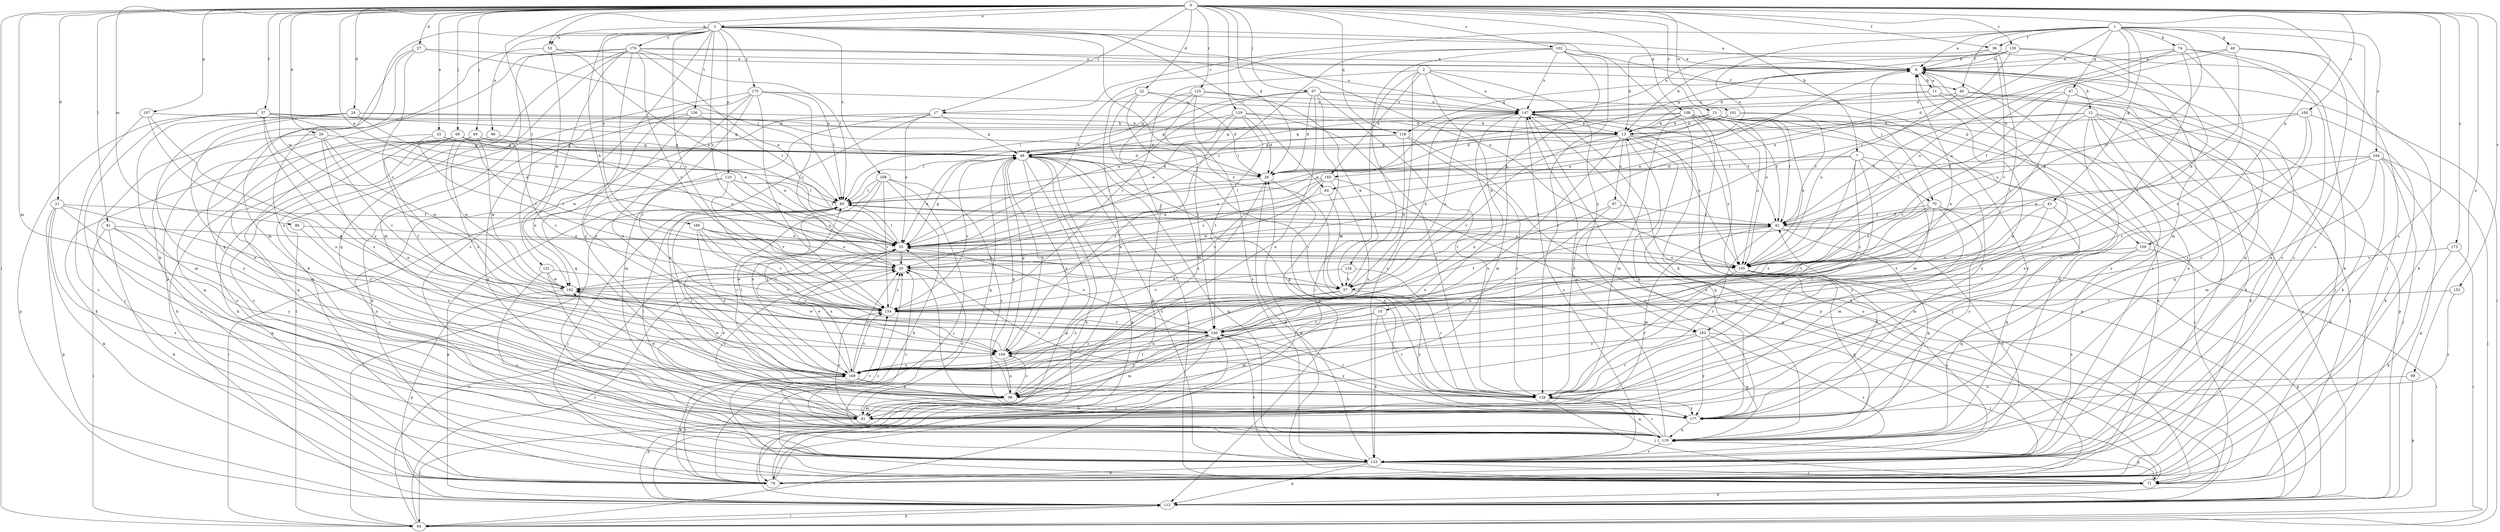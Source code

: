 strict digraph  {
0;
1;
2;
3;
6;
7;
10;
11;
12;
13;
15;
17;
20;
21;
22;
24;
26;
27;
28;
33;
35;
37;
38;
40;
42;
43;
47;
48;
49;
53;
57;
64;
67;
68;
69;
70;
71;
74;
78;
81;
84;
85;
86;
91;
96;
97;
98;
99;
100;
102;
105;
107;
108;
109;
110;
112;
118;
119;
121;
125;
126;
129;
130;
133;
134;
136;
140;
147;
152;
154;
161;
162;
164;
165;
166;
168;
169;
173;
175;
176;
177;
183;
184;
0 -> 3  [label=a];
0 -> 7  [label=b];
0 -> 15  [label=c];
0 -> 17  [label=c];
0 -> 21  [label=d];
0 -> 22  [label=d];
0 -> 24  [label=d];
0 -> 26  [label=d];
0 -> 27  [label=d];
0 -> 28  [label=d];
0 -> 33  [label=e];
0 -> 35  [label=e];
0 -> 37  [label=f];
0 -> 38  [label=f];
0 -> 53  [label=h];
0 -> 64  [label=i];
0 -> 67  [label=j];
0 -> 68  [label=j];
0 -> 69  [label=j];
0 -> 81  [label=l];
0 -> 86  [label=m];
0 -> 91  [label=m];
0 -> 99  [label=o];
0 -> 100  [label=o];
0 -> 102  [label=o];
0 -> 107  [label=p];
0 -> 108  [label=p];
0 -> 109  [label=p];
0 -> 118  [label=q];
0 -> 121  [label=r];
0 -> 125  [label=r];
0 -> 129  [label=s];
0 -> 130  [label=s];
0 -> 133  [label=s];
0 -> 152  [label=v];
0 -> 161  [label=w];
0 -> 162  [label=w];
0 -> 173  [label=y];
1 -> 6  [label=a];
1 -> 17  [label=c];
1 -> 20  [label=c];
1 -> 38  [label=f];
1 -> 40  [label=f];
1 -> 43  [label=g];
1 -> 47  [label=g];
1 -> 48  [label=g];
1 -> 74  [label=k];
1 -> 105  [label=o];
1 -> 133  [label=s];
1 -> 154  [label=v];
1 -> 164  [label=x];
1 -> 165  [label=x];
2 -> 10  [label=b];
2 -> 40  [label=f];
2 -> 133  [label=s];
2 -> 134  [label=t];
2 -> 147  [label=u];
2 -> 154  [label=v];
2 -> 165  [label=x];
2 -> 183  [label=z];
3 -> 6  [label=a];
3 -> 20  [label=c];
3 -> 53  [label=h];
3 -> 57  [label=h];
3 -> 78  [label=k];
3 -> 84  [label=l];
3 -> 96  [label=n];
3 -> 105  [label=o];
3 -> 109  [label=p];
3 -> 110  [label=p];
3 -> 133  [label=s];
3 -> 136  [label=t];
3 -> 154  [label=v];
3 -> 166  [label=x];
3 -> 168  [label=x];
3 -> 175  [label=y];
3 -> 176  [label=y];
3 -> 183  [label=z];
6 -> 11  [label=b];
6 -> 12  [label=b];
6 -> 13  [label=b];
6 -> 64  [label=i];
6 -> 70  [label=j];
6 -> 118  [label=q];
6 -> 119  [label=q];
6 -> 133  [label=s];
7 -> 28  [label=d];
7 -> 70  [label=j];
7 -> 71  [label=j];
7 -> 84  [label=l];
7 -> 126  [label=r];
7 -> 169  [label=x];
7 -> 183  [label=z];
10 -> 91  [label=m];
10 -> 126  [label=r];
10 -> 133  [label=s];
10 -> 140  [label=t];
11 -> 6  [label=a];
11 -> 35  [label=e];
11 -> 71  [label=j];
11 -> 126  [label=r];
11 -> 147  [label=u];
12 -> 13  [label=b];
12 -> 42  [label=f];
12 -> 71  [label=j];
12 -> 78  [label=k];
12 -> 112  [label=p];
12 -> 119  [label=q];
12 -> 126  [label=r];
12 -> 154  [label=v];
12 -> 177  [label=y];
13 -> 49  [label=g];
13 -> 71  [label=j];
13 -> 97  [label=n];
13 -> 98  [label=n];
13 -> 105  [label=o];
13 -> 119  [label=q];
13 -> 126  [label=r];
13 -> 154  [label=v];
15 -> 13  [label=b];
15 -> 35  [label=e];
15 -> 42  [label=f];
15 -> 49  [label=g];
15 -> 78  [label=k];
15 -> 91  [label=m];
15 -> 105  [label=o];
15 -> 112  [label=p];
15 -> 177  [label=y];
17 -> 13  [label=b];
17 -> 35  [label=e];
17 -> 49  [label=g];
17 -> 91  [label=m];
17 -> 98  [label=n];
17 -> 162  [label=w];
20 -> 6  [label=a];
20 -> 57  [label=h];
20 -> 126  [label=r];
20 -> 162  [label=w];
21 -> 42  [label=f];
21 -> 78  [label=k];
21 -> 112  [label=p];
21 -> 133  [label=s];
21 -> 177  [label=y];
21 -> 184  [label=z];
22 -> 28  [label=d];
22 -> 98  [label=n];
22 -> 112  [label=p];
22 -> 126  [label=r];
22 -> 147  [label=u];
24 -> 13  [label=b];
24 -> 28  [label=d];
24 -> 35  [label=e];
24 -> 91  [label=m];
24 -> 98  [label=n];
24 -> 177  [label=y];
26 -> 49  [label=g];
26 -> 71  [label=j];
26 -> 119  [label=q];
26 -> 154  [label=v];
26 -> 162  [label=w];
26 -> 169  [label=x];
27 -> 6  [label=a];
27 -> 85  [label=l];
27 -> 91  [label=m];
27 -> 98  [label=n];
27 -> 154  [label=v];
28 -> 85  [label=l];
28 -> 177  [label=y];
28 -> 184  [label=z];
33 -> 20  [label=c];
33 -> 49  [label=g];
33 -> 85  [label=l];
33 -> 91  [label=m];
35 -> 20  [label=c];
35 -> 49  [label=g];
35 -> 85  [label=l];
35 -> 105  [label=o];
35 -> 169  [label=x];
37 -> 13  [label=b];
37 -> 35  [label=e];
37 -> 49  [label=g];
37 -> 71  [label=j];
37 -> 112  [label=p];
37 -> 169  [label=x];
37 -> 184  [label=z];
38 -> 6  [label=a];
38 -> 13  [label=b];
38 -> 91  [label=m];
38 -> 140  [label=t];
38 -> 154  [label=v];
40 -> 78  [label=k];
40 -> 105  [label=o];
40 -> 133  [label=s];
40 -> 147  [label=u];
42 -> 35  [label=e];
42 -> 85  [label=l];
42 -> 91  [label=m];
42 -> 119  [label=q];
42 -> 126  [label=r];
42 -> 133  [label=s];
43 -> 42  [label=f];
43 -> 91  [label=m];
43 -> 140  [label=t];
43 -> 169  [label=x];
47 -> 42  [label=f];
47 -> 78  [label=k];
47 -> 105  [label=o];
47 -> 147  [label=u];
47 -> 177  [label=y];
48 -> 6  [label=a];
48 -> 71  [label=j];
48 -> 105  [label=o];
48 -> 133  [label=s];
48 -> 154  [label=v];
49 -> 28  [label=d];
49 -> 35  [label=e];
49 -> 71  [label=j];
49 -> 78  [label=k];
49 -> 112  [label=p];
49 -> 133  [label=s];
49 -> 154  [label=v];
49 -> 169  [label=x];
49 -> 184  [label=z];
53 -> 6  [label=a];
53 -> 35  [label=e];
53 -> 119  [label=q];
53 -> 162  [label=w];
57 -> 98  [label=n];
57 -> 147  [label=u];
57 -> 169  [label=x];
57 -> 177  [label=y];
64 -> 20  [label=c];
64 -> 35  [label=e];
64 -> 85  [label=l];
64 -> 112  [label=p];
67 -> 28  [label=d];
67 -> 35  [label=e];
67 -> 85  [label=l];
67 -> 98  [label=n];
67 -> 105  [label=o];
67 -> 112  [label=p];
67 -> 126  [label=r];
67 -> 147  [label=u];
68 -> 20  [label=c];
68 -> 28  [label=d];
68 -> 35  [label=e];
68 -> 49  [label=g];
68 -> 78  [label=k];
68 -> 119  [label=q];
68 -> 140  [label=t];
68 -> 162  [label=w];
69 -> 49  [label=g];
69 -> 78  [label=k];
69 -> 105  [label=o];
69 -> 133  [label=s];
69 -> 154  [label=v];
69 -> 162  [label=w];
69 -> 184  [label=z];
70 -> 42  [label=f];
70 -> 91  [label=m];
70 -> 105  [label=o];
70 -> 119  [label=q];
70 -> 140  [label=t];
70 -> 169  [label=x];
70 -> 177  [label=y];
71 -> 20  [label=c];
71 -> 28  [label=d];
71 -> 112  [label=p];
71 -> 119  [label=q];
71 -> 147  [label=u];
74 -> 6  [label=a];
74 -> 35  [label=e];
74 -> 78  [label=k];
74 -> 105  [label=o];
74 -> 133  [label=s];
74 -> 140  [label=t];
74 -> 184  [label=z];
78 -> 49  [label=g];
78 -> 140  [label=t];
78 -> 169  [label=x];
81 -> 35  [label=e];
81 -> 64  [label=i];
81 -> 78  [label=k];
81 -> 98  [label=n];
81 -> 119  [label=q];
84 -> 57  [label=h];
84 -> 154  [label=v];
85 -> 42  [label=f];
85 -> 71  [label=j];
85 -> 105  [label=o];
85 -> 112  [label=p];
86 -> 35  [label=e];
86 -> 169  [label=x];
91 -> 20  [label=c];
91 -> 35  [label=e];
91 -> 49  [label=g];
91 -> 64  [label=i];
91 -> 85  [label=l];
91 -> 154  [label=v];
96 -> 49  [label=g];
96 -> 78  [label=k];
96 -> 133  [label=s];
97 -> 42  [label=f];
97 -> 98  [label=n];
97 -> 169  [label=x];
98 -> 6  [label=a];
98 -> 49  [label=g];
98 -> 91  [label=m];
98 -> 112  [label=p];
98 -> 140  [label=t];
98 -> 162  [label=w];
98 -> 184  [label=z];
99 -> 98  [label=n];
99 -> 112  [label=p];
100 -> 13  [label=b];
100 -> 42  [label=f];
100 -> 78  [label=k];
100 -> 126  [label=r];
100 -> 184  [label=z];
102 -> 6  [label=a];
102 -> 20  [label=c];
102 -> 35  [label=e];
102 -> 57  [label=h];
102 -> 64  [label=i];
102 -> 78  [label=k];
102 -> 126  [label=r];
102 -> 147  [label=u];
105 -> 112  [label=p];
105 -> 119  [label=q];
105 -> 126  [label=r];
105 -> 133  [label=s];
107 -> 13  [label=b];
107 -> 133  [label=s];
107 -> 169  [label=x];
107 -> 184  [label=z];
108 -> 13  [label=b];
108 -> 42  [label=f];
108 -> 49  [label=g];
108 -> 78  [label=k];
108 -> 85  [label=l];
108 -> 91  [label=m];
108 -> 105  [label=o];
108 -> 112  [label=p];
108 -> 177  [label=y];
109 -> 64  [label=i];
109 -> 105  [label=o];
109 -> 119  [label=q];
109 -> 133  [label=s];
110 -> 42  [label=f];
110 -> 64  [label=i];
110 -> 85  [label=l];
110 -> 105  [label=o];
110 -> 133  [label=s];
110 -> 154  [label=v];
112 -> 64  [label=i];
112 -> 147  [label=u];
118 -> 49  [label=g];
118 -> 57  [label=h];
118 -> 85  [label=l];
118 -> 112  [label=p];
118 -> 126  [label=r];
119 -> 6  [label=a];
119 -> 20  [label=c];
119 -> 35  [label=e];
119 -> 126  [label=r];
119 -> 133  [label=s];
119 -> 147  [label=u];
119 -> 154  [label=v];
121 -> 133  [label=s];
121 -> 154  [label=v];
121 -> 162  [label=w];
121 -> 177  [label=y];
125 -> 49  [label=g];
125 -> 57  [label=h];
125 -> 91  [label=m];
125 -> 133  [label=s];
125 -> 140  [label=t];
125 -> 147  [label=u];
126 -> 49  [label=g];
126 -> 71  [label=j];
126 -> 85  [label=l];
126 -> 119  [label=q];
126 -> 177  [label=y];
129 -> 13  [label=b];
129 -> 28  [label=d];
129 -> 35  [label=e];
129 -> 49  [label=g];
129 -> 126  [label=r];
129 -> 140  [label=t];
129 -> 184  [label=z];
130 -> 6  [label=a];
130 -> 13  [label=b];
130 -> 28  [label=d];
130 -> 49  [label=g];
130 -> 57  [label=h];
130 -> 78  [label=k];
130 -> 147  [label=u];
133 -> 6  [label=a];
133 -> 28  [label=d];
133 -> 49  [label=g];
133 -> 71  [label=j];
133 -> 78  [label=k];
133 -> 112  [label=p];
133 -> 140  [label=t];
134 -> 57  [label=h];
134 -> 126  [label=r];
134 -> 154  [label=v];
136 -> 13  [label=b];
136 -> 78  [label=k];
136 -> 85  [label=l];
136 -> 119  [label=q];
136 -> 184  [label=z];
140 -> 6  [label=a];
140 -> 35  [label=e];
140 -> 78  [label=k];
140 -> 91  [label=m];
140 -> 126  [label=r];
140 -> 162  [label=w];
140 -> 177  [label=y];
140 -> 184  [label=z];
147 -> 13  [label=b];
147 -> 42  [label=f];
147 -> 57  [label=h];
147 -> 91  [label=m];
147 -> 105  [label=o];
147 -> 112  [label=p];
147 -> 133  [label=s];
147 -> 169  [label=x];
152 -> 154  [label=v];
152 -> 177  [label=y];
154 -> 20  [label=c];
154 -> 42  [label=f];
154 -> 140  [label=t];
161 -> 13  [label=b];
161 -> 28  [label=d];
161 -> 42  [label=f];
161 -> 119  [label=q];
162 -> 112  [label=p];
162 -> 147  [label=u];
162 -> 154  [label=v];
164 -> 28  [label=d];
164 -> 35  [label=e];
164 -> 64  [label=i];
164 -> 71  [label=j];
164 -> 78  [label=k];
164 -> 91  [label=m];
164 -> 112  [label=p];
164 -> 169  [label=x];
165 -> 20  [label=c];
165 -> 35  [label=e];
165 -> 85  [label=l];
165 -> 162  [label=w];
165 -> 169  [label=x];
165 -> 177  [label=y];
166 -> 35  [label=e];
166 -> 57  [label=h];
166 -> 105  [label=o];
166 -> 140  [label=t];
166 -> 154  [label=v];
166 -> 169  [label=x];
168 -> 71  [label=j];
168 -> 78  [label=k];
168 -> 85  [label=l];
168 -> 126  [label=r];
168 -> 154  [label=v];
168 -> 169  [label=x];
168 -> 177  [label=y];
169 -> 20  [label=c];
169 -> 35  [label=e];
169 -> 78  [label=k];
169 -> 85  [label=l];
169 -> 98  [label=n];
169 -> 126  [label=r];
169 -> 140  [label=t];
169 -> 154  [label=v];
169 -> 162  [label=w];
173 -> 64  [label=i];
173 -> 78  [label=k];
173 -> 105  [label=o];
175 -> 20  [label=c];
175 -> 64  [label=i];
175 -> 85  [label=l];
175 -> 119  [label=q];
175 -> 140  [label=t];
175 -> 147  [label=u];
175 -> 154  [label=v];
175 -> 169  [label=x];
176 -> 6  [label=a];
176 -> 35  [label=e];
176 -> 78  [label=k];
176 -> 85  [label=l];
176 -> 91  [label=m];
176 -> 98  [label=n];
176 -> 112  [label=p];
176 -> 119  [label=q];
176 -> 147  [label=u];
176 -> 154  [label=v];
176 -> 177  [label=y];
177 -> 13  [label=b];
177 -> 20  [label=c];
177 -> 42  [label=f];
177 -> 119  [label=q];
183 -> 71  [label=j];
183 -> 119  [label=q];
183 -> 126  [label=r];
183 -> 133  [label=s];
183 -> 177  [label=y];
183 -> 184  [label=z];
184 -> 49  [label=g];
184 -> 85  [label=l];
184 -> 98  [label=n];
184 -> 169  [label=x];
}
